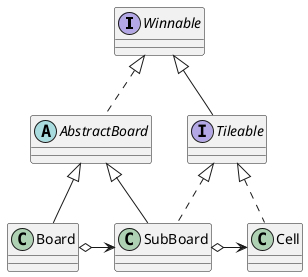 @startuml
interface Winnable
interface Tileable
abstract AbstractBoard
class Board
class SubBoard
class Cell
Winnable <|-- Tileable
Tileable <|.. SubBoard
Tileable <|.. Cell
Winnable <|.. AbstractBoard
AbstractBoard <|-- Board
AbstractBoard <|-- SubBoard
Board o-> SubBoard
SubBoard o-> Cell
@enduml